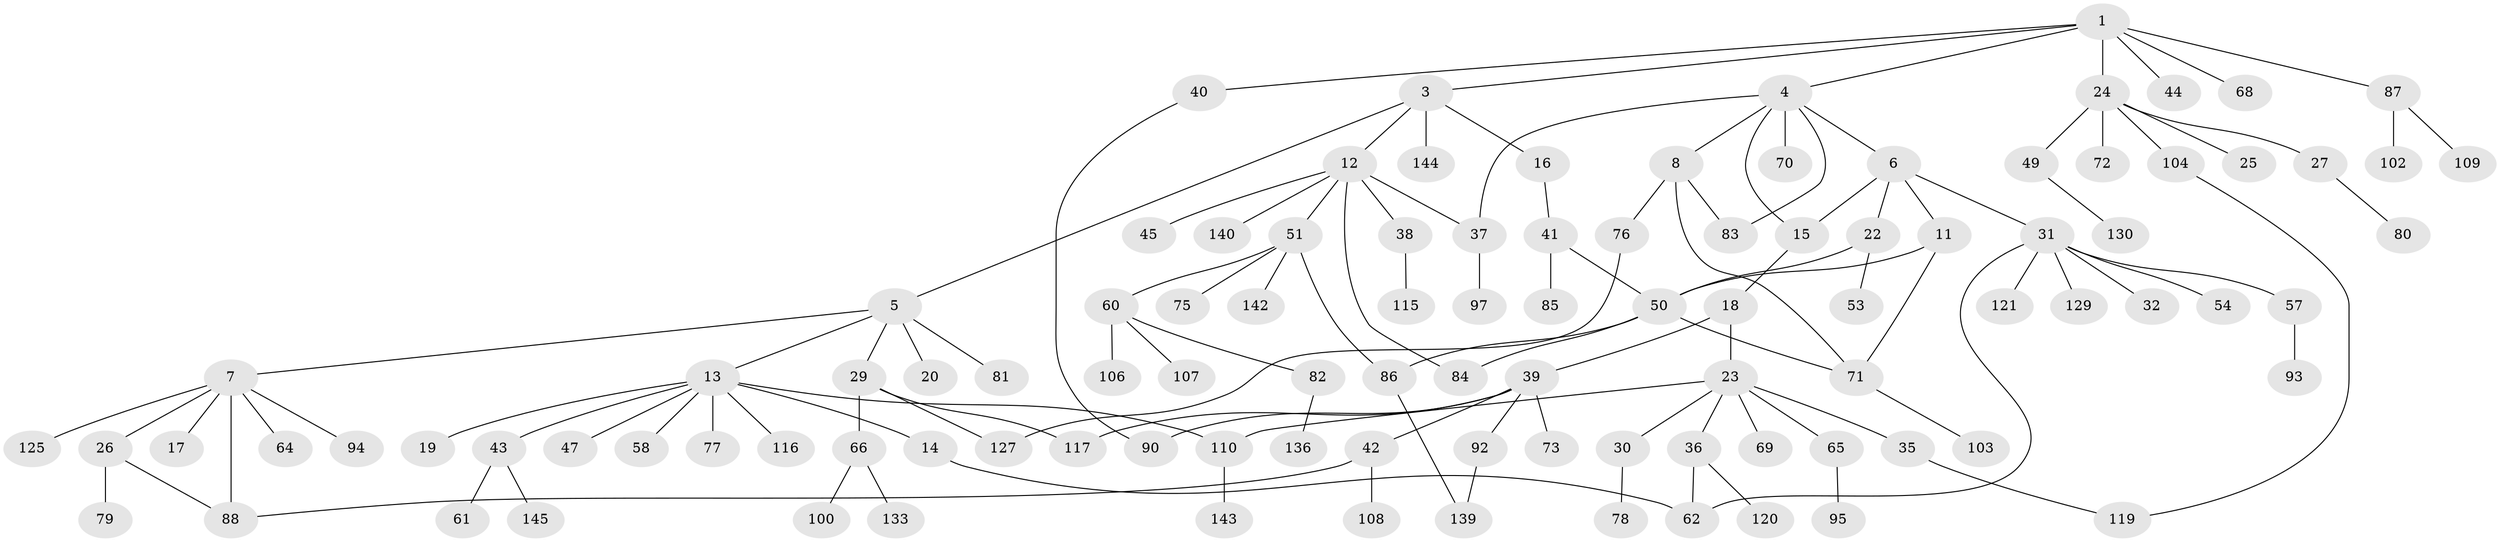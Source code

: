 // Generated by graph-tools (version 1.1) at 2025/23/03/03/25 07:23:34]
// undirected, 105 vertices, 123 edges
graph export_dot {
graph [start="1"]
  node [color=gray90,style=filled];
  1 [super="+2"];
  3;
  4 [super="+48"];
  5 [super="+10"];
  6 [super="+9"];
  7 [super="+21"];
  8 [super="+55"];
  11 [super="+33"];
  12 [super="+28"];
  13 [super="+46"];
  14;
  15 [super="+99"];
  16 [super="+149"];
  17 [super="+114"];
  18;
  19 [super="+148"];
  20;
  22;
  23 [super="+141"];
  24 [super="+34"];
  25;
  26 [super="+67"];
  27 [super="+89"];
  29 [super="+59"];
  30 [super="+113"];
  31 [super="+52"];
  32;
  35;
  36;
  37;
  38;
  39 [super="+122"];
  40 [super="+112"];
  41 [super="+74"];
  42;
  43;
  44;
  45 [super="+126"];
  47 [super="+63"];
  49;
  50 [super="+118"];
  51 [super="+137"];
  53;
  54 [super="+56"];
  57;
  58;
  60 [super="+134"];
  61;
  62;
  64;
  65;
  66 [super="+132"];
  68;
  69;
  70;
  71 [super="+96"];
  72;
  73;
  75 [super="+105"];
  76;
  77 [super="+111"];
  78;
  79 [super="+91"];
  80;
  81 [super="+123"];
  82;
  83 [super="+128"];
  84 [super="+146"];
  85;
  86 [super="+101"];
  87;
  88 [super="+98"];
  90;
  92 [super="+147"];
  93;
  94;
  95;
  97 [super="+138"];
  100;
  102;
  103 [super="+124"];
  104 [super="+135"];
  106;
  107;
  108;
  109;
  110;
  115 [super="+131"];
  116;
  117;
  119;
  120;
  121;
  125;
  127;
  129;
  130;
  133;
  136;
  139;
  140;
  142;
  143;
  144;
  145;
  1 -- 4;
  1 -- 44;
  1 -- 87;
  1 -- 3;
  1 -- 68;
  1 -- 24;
  1 -- 40;
  3 -- 5;
  3 -- 12;
  3 -- 16;
  3 -- 144;
  4 -- 6;
  4 -- 8;
  4 -- 15;
  4 -- 83;
  4 -- 37;
  4 -- 70;
  5 -- 7;
  5 -- 29;
  5 -- 81;
  5 -- 13;
  5 -- 20;
  6 -- 22;
  6 -- 11;
  6 -- 31;
  6 -- 15;
  7 -- 17;
  7 -- 94;
  7 -- 88;
  7 -- 64;
  7 -- 26;
  7 -- 125;
  8 -- 76;
  8 -- 71;
  8 -- 83;
  11 -- 50;
  11 -- 71;
  12 -- 38;
  12 -- 51;
  12 -- 84;
  12 -- 140;
  12 -- 37;
  12 -- 45;
  13 -- 14;
  13 -- 19;
  13 -- 43;
  13 -- 47;
  13 -- 58;
  13 -- 110;
  13 -- 116;
  13 -- 77;
  14 -- 62;
  15 -- 18;
  16 -- 41;
  18 -- 23;
  18 -- 39;
  22 -- 53;
  22 -- 50;
  23 -- 30;
  23 -- 35;
  23 -- 36;
  23 -- 65;
  23 -- 69;
  23 -- 110;
  24 -- 25;
  24 -- 27;
  24 -- 49;
  24 -- 72;
  24 -- 104;
  26 -- 88;
  26 -- 79;
  27 -- 80;
  29 -- 66;
  29 -- 117;
  29 -- 127;
  30 -- 78;
  31 -- 32;
  31 -- 57;
  31 -- 62;
  31 -- 121;
  31 -- 129;
  31 -- 54;
  35 -- 119;
  36 -- 120;
  36 -- 62;
  37 -- 97;
  38 -- 115;
  39 -- 42;
  39 -- 73;
  39 -- 90;
  39 -- 92;
  39 -- 117;
  40 -- 90;
  41 -- 85;
  41 -- 50;
  42 -- 108;
  42 -- 88;
  43 -- 61;
  43 -- 145;
  49 -- 130;
  50 -- 71;
  50 -- 86;
  50 -- 84;
  51 -- 60;
  51 -- 75;
  51 -- 86;
  51 -- 142;
  57 -- 93;
  60 -- 82;
  60 -- 106;
  60 -- 107;
  65 -- 95;
  66 -- 100;
  66 -- 133;
  71 -- 103;
  76 -- 127;
  82 -- 136;
  86 -- 139;
  87 -- 102;
  87 -- 109;
  92 -- 139;
  104 -- 119;
  110 -- 143;
}

